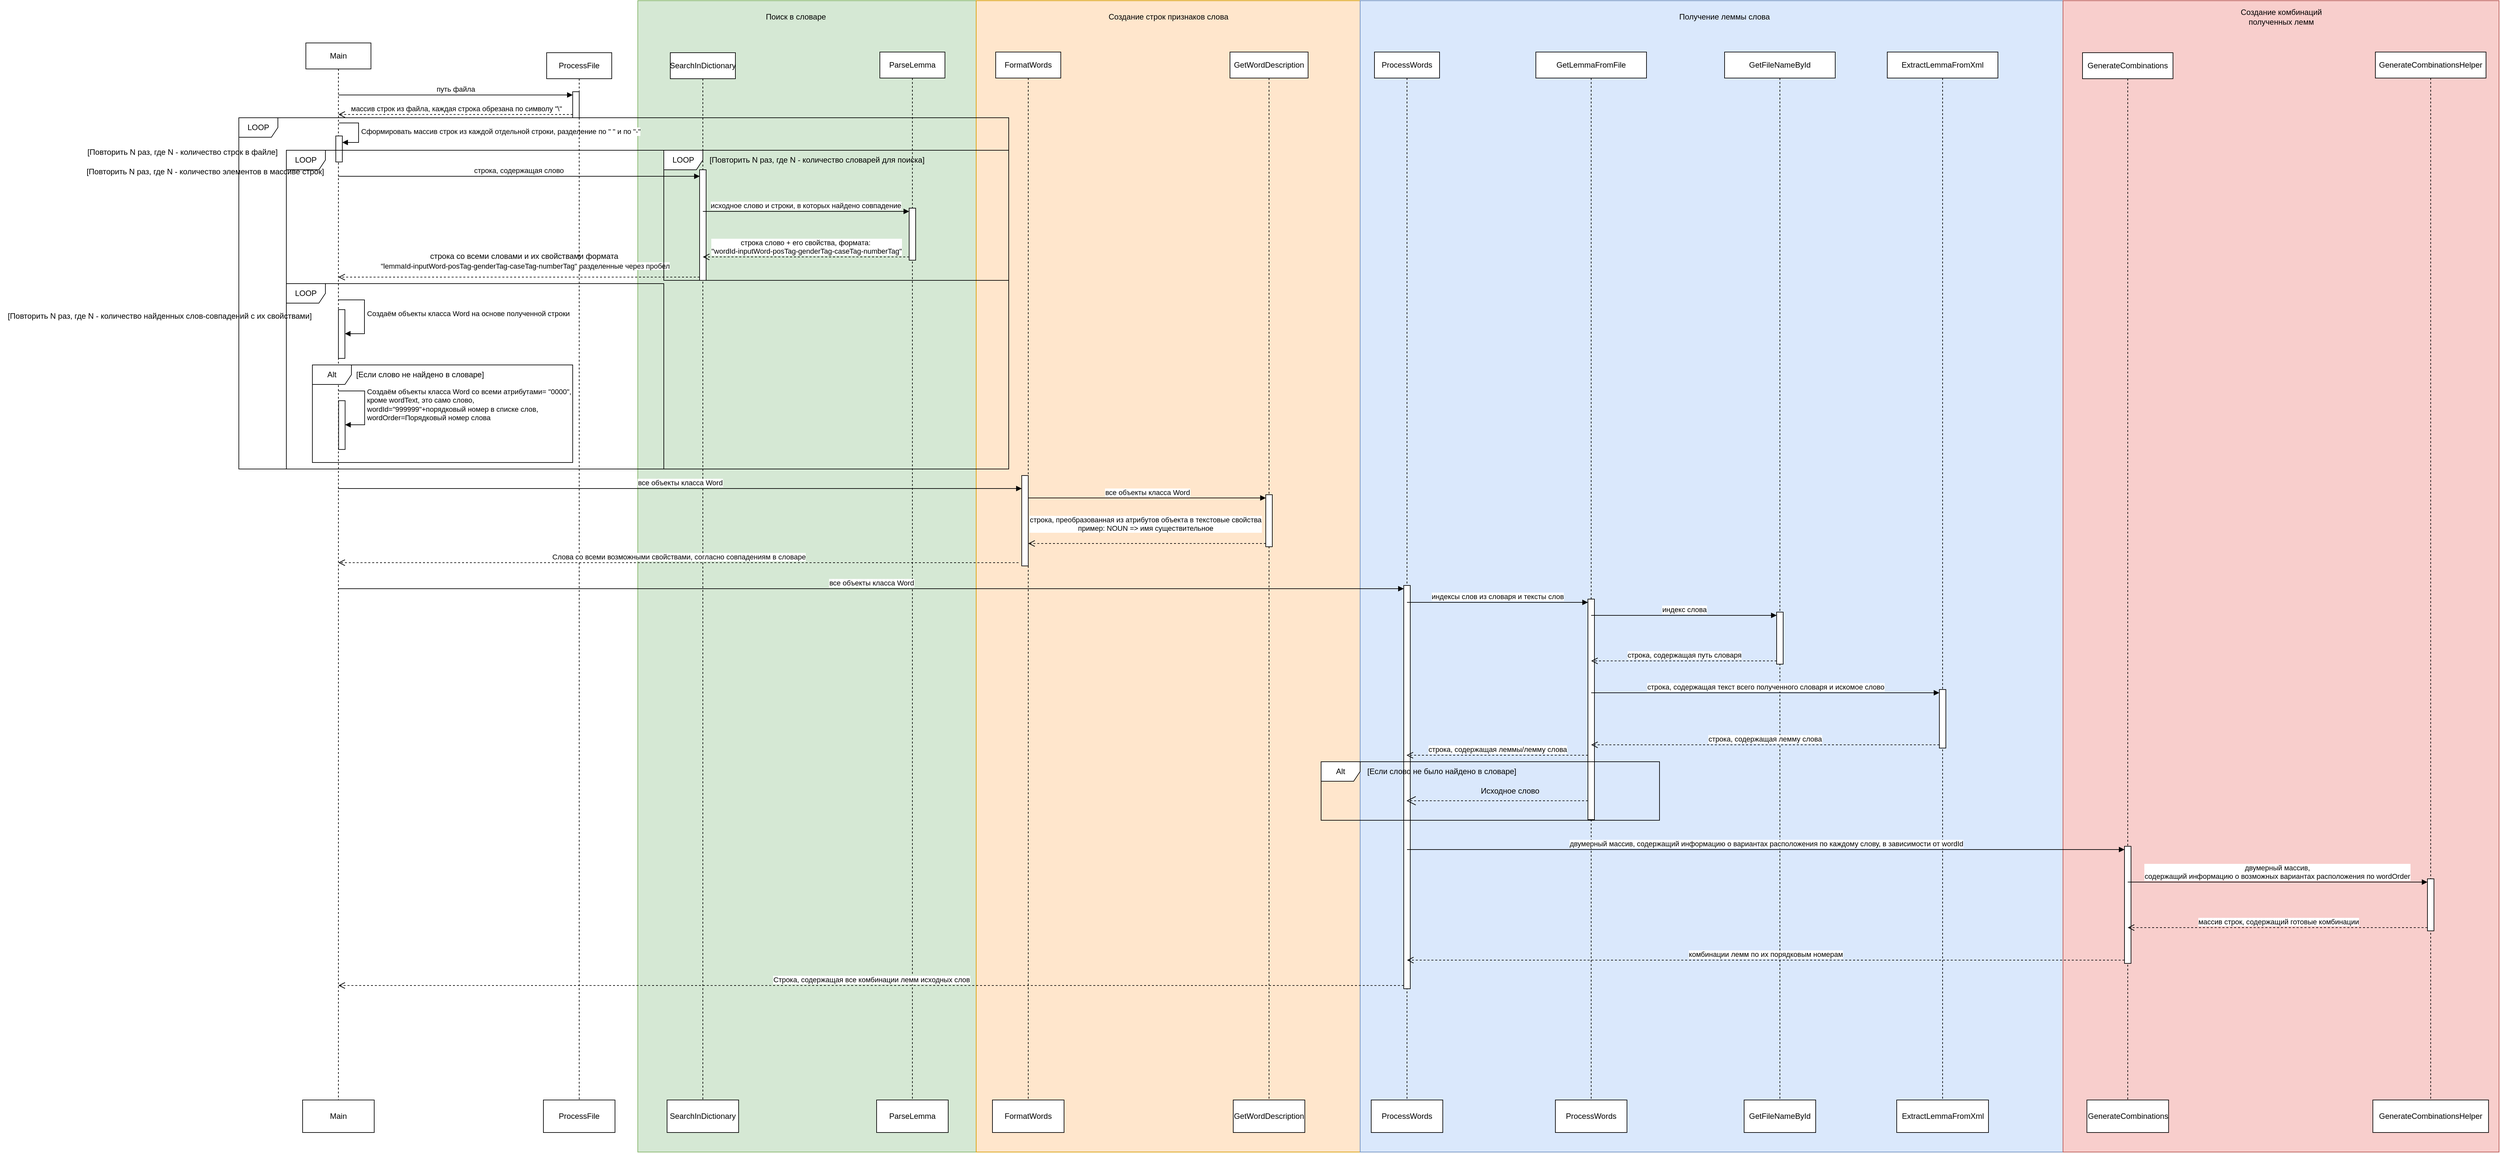 <mxfile version="27.1.4">
  <diagram name="Страница — 1" id="jLnOedMRefn1-FSvZcaY">
    <mxGraphModel dx="3955" dy="2914" grid="1" gridSize="10" guides="1" tooltips="1" connect="1" arrows="1" fold="1" page="1" pageScale="1" pageWidth="827" pageHeight="1169" math="0" shadow="0">
      <root>
        <mxCell id="0" />
        <mxCell id="1" parent="0" />
        <mxCell id="mPj6bC7QtBjY4IhfVBW--119" value="" style="verticalLabelPosition=bottom;verticalAlign=top;html=1;shape=mxgraph.basic.rect;fillColor2=none;strokeWidth=1;size=0;indent=5;fillColor=#d5e8d4;strokeColor=#82b366;movable=0;resizable=0;rotatable=0;deletable=0;editable=0;locked=1;connectable=0;" vertex="1" parent="1">
          <mxGeometry x="200" y="-50" width="520" height="1770" as="geometry" />
        </mxCell>
        <mxCell id="mPj6bC7QtBjY4IhfVBW--118" value="" style="verticalLabelPosition=bottom;verticalAlign=top;html=1;shape=mxgraph.basic.rect;fillColor2=none;strokeWidth=1;size=0;indent=5;fillColor=#ffe6cc;strokeColor=#d79b00;movable=0;resizable=0;rotatable=0;deletable=0;editable=0;locked=1;connectable=0;" vertex="1" parent="1">
          <mxGeometry x="720" y="-50" width="590" height="1770" as="geometry" />
        </mxCell>
        <mxCell id="mPj6bC7QtBjY4IhfVBW--117" value="" style="verticalLabelPosition=bottom;verticalAlign=top;html=1;shape=mxgraph.basic.rect;fillColor2=none;strokeWidth=1;size=0;indent=5;fillColor=#dae8fc;strokeColor=#6c8ebf;movable=0;resizable=0;rotatable=0;deletable=0;editable=0;locked=1;connectable=0;" vertex="1" parent="1">
          <mxGeometry x="1310" y="-50" width="1080" height="1770" as="geometry" />
        </mxCell>
        <mxCell id="mPj6bC7QtBjY4IhfVBW--116" value="" style="verticalLabelPosition=bottom;verticalAlign=top;html=1;shape=mxgraph.basic.rect;fillColor2=none;strokeWidth=1;size=20;indent=5;fillColor=#f8cecc;strokeColor=#b85450;movable=0;resizable=0;rotatable=0;deletable=0;editable=0;locked=1;connectable=0;" vertex="1" parent="1">
          <mxGeometry x="2390" y="-50" width="670" height="1770" as="geometry" />
        </mxCell>
        <mxCell id="mPj6bC7QtBjY4IhfVBW--17" value="Main" style="shape=umlLifeline;perimeter=lifelinePerimeter;whiteSpace=wrap;html=1;container=1;dropTarget=0;collapsible=0;recursiveResize=0;outlineConnect=0;portConstraint=eastwest;newEdgeStyle={&quot;curved&quot;:0,&quot;rounded&quot;:0};" vertex="1" parent="1">
          <mxGeometry x="-310" y="15" width="100" height="1625" as="geometry" />
        </mxCell>
        <mxCell id="mPj6bC7QtBjY4IhfVBW--47" value="" style="html=1;points=[[0,0,0,0,5],[0,1,0,0,-5],[1,0,0,0,5],[1,1,0,0,-5]];perimeter=orthogonalPerimeter;outlineConnect=0;targetShapes=umlLifeline;portConstraint=eastwest;newEdgeStyle={&quot;curved&quot;:0,&quot;rounded&quot;:0};" vertex="1" parent="mPj6bC7QtBjY4IhfVBW--17">
          <mxGeometry x="50" y="409.96" width="10" height="75" as="geometry" />
        </mxCell>
        <mxCell id="mPj6bC7QtBjY4IhfVBW--48" value="Создаём объекты класса Word на основе полученной строки" style="html=1;align=left;spacingLeft=2;endArrow=block;rounded=0;edgeStyle=orthogonalEdgeStyle;curved=0;rounded=0;" edge="1" target="mPj6bC7QtBjY4IhfVBW--47" parent="mPj6bC7QtBjY4IhfVBW--17">
          <mxGeometry relative="1" as="geometry">
            <mxPoint x="49.7" y="395" as="sourcePoint" />
            <Array as="points">
              <mxPoint x="90" y="395" />
              <mxPoint x="90" y="447" />
            </Array>
          </mxGeometry>
        </mxCell>
        <mxCell id="mPj6bC7QtBjY4IhfVBW--56" value="" style="html=1;points=[[0,0,0,0,5],[0,1,0,0,-5],[1,0,0,0,5],[1,1,0,0,-5]];perimeter=orthogonalPerimeter;outlineConnect=0;targetShapes=umlLifeline;portConstraint=eastwest;newEdgeStyle={&quot;curved&quot;:0,&quot;rounded&quot;:0};" vertex="1" parent="mPj6bC7QtBjY4IhfVBW--17">
          <mxGeometry x="50.3" y="549.96" width="10" height="75" as="geometry" />
        </mxCell>
        <mxCell id="mPj6bC7QtBjY4IhfVBW--57" value="Создаём объекты класса Word со всеми атрибутами= &quot;0000&quot;, &lt;br&gt;кроме wordText, это само слово,&amp;nbsp;&lt;br&gt;wordId=&quot;999999&quot;+порядковый номер в списке слов,&lt;br&gt;wordOrder=Порядковый номер слова" style="html=1;align=left;spacingLeft=2;endArrow=block;rounded=0;edgeStyle=orthogonalEdgeStyle;curved=0;rounded=0;" edge="1" parent="mPj6bC7QtBjY4IhfVBW--17" target="mPj6bC7QtBjY4IhfVBW--56">
          <mxGeometry relative="1" as="geometry">
            <mxPoint x="50" y="535" as="sourcePoint" />
            <Array as="points">
              <mxPoint x="90.3" y="535" />
              <mxPoint x="90.3" y="587" />
            </Array>
          </mxGeometry>
        </mxCell>
        <mxCell id="mPj6bC7QtBjY4IhfVBW--94" value="" style="html=1;points=[[0,0,0,0,5],[0,1,0,0,-5],[1,0,0,0,5],[1,1,0,0,-5]];perimeter=orthogonalPerimeter;outlineConnect=0;targetShapes=umlLifeline;portConstraint=eastwest;newEdgeStyle={&quot;curved&quot;:0,&quot;rounded&quot;:0};" vertex="1" parent="mPj6bC7QtBjY4IhfVBW--17">
          <mxGeometry x="46" y="143" width="10" height="40" as="geometry" />
        </mxCell>
        <mxCell id="mPj6bC7QtBjY4IhfVBW--95" value="Сформировать массив строк из каждой отдельной строки, разделение по &quot; &quot; и по &quot;-&quot;" style="html=1;align=left;spacingLeft=2;endArrow=block;rounded=0;edgeStyle=orthogonalEdgeStyle;curved=0;rounded=0;" edge="1" target="mPj6bC7QtBjY4IhfVBW--94" parent="mPj6bC7QtBjY4IhfVBW--17">
          <mxGeometry relative="1" as="geometry">
            <mxPoint x="51" y="123" as="sourcePoint" />
            <Array as="points">
              <mxPoint x="81" y="153" />
            </Array>
          </mxGeometry>
        </mxCell>
        <mxCell id="mPj6bC7QtBjY4IhfVBW--18" value="ProcessFile" style="shape=umlLifeline;perimeter=lifelinePerimeter;whiteSpace=wrap;html=1;container=1;dropTarget=0;collapsible=0;recursiveResize=0;outlineConnect=0;portConstraint=eastwest;newEdgeStyle={&quot;curved&quot;:0,&quot;rounded&quot;:0};" vertex="1" parent="1">
          <mxGeometry x="60" y="30" width="100" height="1610" as="geometry" />
        </mxCell>
        <mxCell id="mPj6bC7QtBjY4IhfVBW--33" value="" style="html=1;points=[[0,0,0,0,5],[0,1,0,0,-5],[1,0,0,0,5],[1,1,0,0,-5]];perimeter=orthogonalPerimeter;outlineConnect=0;targetShapes=umlLifeline;portConstraint=eastwest;newEdgeStyle={&quot;curved&quot;:0,&quot;rounded&quot;:0};" vertex="1" parent="mPj6bC7QtBjY4IhfVBW--18">
          <mxGeometry x="40" y="60" width="10" height="40" as="geometry" />
        </mxCell>
        <mxCell id="mPj6bC7QtBjY4IhfVBW--19" value="SearchInDictionary" style="shape=umlLifeline;perimeter=lifelinePerimeter;whiteSpace=wrap;html=1;container=1;dropTarget=0;collapsible=0;recursiveResize=0;outlineConnect=0;portConstraint=eastwest;newEdgeStyle={&quot;curved&quot;:0,&quot;rounded&quot;:0};" vertex="1" parent="1">
          <mxGeometry x="250" y="30" width="100" height="1610" as="geometry" />
        </mxCell>
        <mxCell id="mPj6bC7QtBjY4IhfVBW--44" value="" style="html=1;points=[[0,0,0,0,5],[0,1,0,0,-5],[1,0,0,0,5],[1,1,0,0,-5]];perimeter=orthogonalPerimeter;outlineConnect=0;targetShapes=umlLifeline;portConstraint=eastwest;newEdgeStyle={&quot;curved&quot;:0,&quot;rounded&quot;:0};" vertex="1" parent="mPj6bC7QtBjY4IhfVBW--19">
          <mxGeometry x="45" y="180" width="10" height="170" as="geometry" />
        </mxCell>
        <mxCell id="mPj6bC7QtBjY4IhfVBW--20" value="ParseLemma" style="shape=umlLifeline;perimeter=lifelinePerimeter;whiteSpace=wrap;html=1;container=1;dropTarget=0;collapsible=0;recursiveResize=0;outlineConnect=0;portConstraint=eastwest;newEdgeStyle={&quot;curved&quot;:0,&quot;rounded&quot;:0};" vertex="1" parent="1">
          <mxGeometry x="572" y="29" width="100" height="1611" as="geometry" />
        </mxCell>
        <mxCell id="mPj6bC7QtBjY4IhfVBW--40" value="" style="html=1;points=[[0,0,0,0,5],[0,1,0,0,-5],[1,0,0,0,5],[1,1,0,0,-5]];perimeter=orthogonalPerimeter;outlineConnect=0;targetShapes=umlLifeline;portConstraint=eastwest;newEdgeStyle={&quot;curved&quot;:0,&quot;rounded&quot;:0};" vertex="1" parent="mPj6bC7QtBjY4IhfVBW--20">
          <mxGeometry x="45" y="240" width="10" height="80" as="geometry" />
        </mxCell>
        <mxCell id="mPj6bC7QtBjY4IhfVBW--21" value="FormatWords" style="shape=umlLifeline;perimeter=lifelinePerimeter;whiteSpace=wrap;html=1;container=1;dropTarget=0;collapsible=0;recursiveResize=0;outlineConnect=0;portConstraint=eastwest;newEdgeStyle={&quot;curved&quot;:0,&quot;rounded&quot;:0};" vertex="1" parent="1">
          <mxGeometry x="750" y="29" width="100" height="1611" as="geometry" />
        </mxCell>
        <mxCell id="mPj6bC7QtBjY4IhfVBW--61" value="" style="html=1;points=[[0,0,0,0,5],[0,1,0,0,-5],[1,0,0,0,5],[1,1,0,0,-5]];perimeter=orthogonalPerimeter;outlineConnect=0;targetShapes=umlLifeline;portConstraint=eastwest;newEdgeStyle={&quot;curved&quot;:0,&quot;rounded&quot;:0};" vertex="1" parent="mPj6bC7QtBjY4IhfVBW--21">
          <mxGeometry x="40" y="651" width="10" height="139" as="geometry" />
        </mxCell>
        <mxCell id="mPj6bC7QtBjY4IhfVBW--63" value="Слова со всеми возможными свойствами, согласно совпадениям в словаре" style="html=1;verticalAlign=bottom;endArrow=open;dashed=1;endSize=8;curved=0;rounded=0;exitX=0;exitY=1;exitDx=0;exitDy=-5;" edge="1" parent="mPj6bC7QtBjY4IhfVBW--21" target="mPj6bC7QtBjY4IhfVBW--17">
          <mxGeometry relative="1" as="geometry">
            <mxPoint x="-75" y="895" as="targetPoint" />
            <mxPoint x="35" y="785.0" as="sourcePoint" />
          </mxGeometry>
        </mxCell>
        <mxCell id="mPj6bC7QtBjY4IhfVBW--22" value="GetWordDescription" style="shape=umlLifeline;perimeter=lifelinePerimeter;whiteSpace=wrap;html=1;container=1;dropTarget=0;collapsible=0;recursiveResize=0;outlineConnect=0;portConstraint=eastwest;newEdgeStyle={&quot;curved&quot;:0,&quot;rounded&quot;:0};" vertex="1" parent="1">
          <mxGeometry x="1110" y="29" width="120" height="1611" as="geometry" />
        </mxCell>
        <mxCell id="mPj6bC7QtBjY4IhfVBW--64" value="" style="html=1;points=[[0,0,0,0,5],[0,1,0,0,-5],[1,0,0,0,5],[1,1,0,0,-5]];perimeter=orthogonalPerimeter;outlineConnect=0;targetShapes=umlLifeline;portConstraint=eastwest;newEdgeStyle={&quot;curved&quot;:0,&quot;rounded&quot;:0};" vertex="1" parent="mPj6bC7QtBjY4IhfVBW--22">
          <mxGeometry x="55" y="680.5" width="10" height="80" as="geometry" />
        </mxCell>
        <mxCell id="mPj6bC7QtBjY4IhfVBW--23" value="ProcessWords" style="shape=umlLifeline;perimeter=lifelinePerimeter;whiteSpace=wrap;html=1;container=1;dropTarget=0;collapsible=0;recursiveResize=0;outlineConnect=0;portConstraint=eastwest;newEdgeStyle={&quot;curved&quot;:0,&quot;rounded&quot;:0};" vertex="1" parent="1">
          <mxGeometry x="1332" y="29" width="100" height="1611" as="geometry" />
        </mxCell>
        <mxCell id="mPj6bC7QtBjY4IhfVBW--67" value="" style="html=1;points=[[0,0,0,0,5],[0,1,0,0,-5],[1,0,0,0,5],[1,1,0,0,-5]];perimeter=orthogonalPerimeter;outlineConnect=0;targetShapes=umlLifeline;portConstraint=eastwest;newEdgeStyle={&quot;curved&quot;:0,&quot;rounded&quot;:0};" vertex="1" parent="mPj6bC7QtBjY4IhfVBW--23">
          <mxGeometry x="45" y="820" width="10" height="620" as="geometry" />
        </mxCell>
        <mxCell id="mPj6bC7QtBjY4IhfVBW--24" value="GenerateCombinations" style="shape=umlLifeline;perimeter=lifelinePerimeter;whiteSpace=wrap;html=1;container=1;dropTarget=0;collapsible=0;recursiveResize=0;outlineConnect=0;portConstraint=eastwest;newEdgeStyle={&quot;curved&quot;:0,&quot;rounded&quot;:0};" vertex="1" parent="1">
          <mxGeometry x="2420" y="30" width="139" height="1610" as="geometry" />
        </mxCell>
        <mxCell id="mPj6bC7QtBjY4IhfVBW--79" value="" style="html=1;points=[[0,0,0,0,5],[0,1,0,0,-5],[1,0,0,0,5],[1,1,0,0,-5]];perimeter=orthogonalPerimeter;outlineConnect=0;targetShapes=umlLifeline;portConstraint=eastwest;newEdgeStyle={&quot;curved&quot;:0,&quot;rounded&quot;:0};" vertex="1" parent="mPj6bC7QtBjY4IhfVBW--24">
          <mxGeometry x="64.5" y="1220" width="10" height="180" as="geometry" />
        </mxCell>
        <mxCell id="mPj6bC7QtBjY4IhfVBW--25" value="GenerateCombinationsHelper" style="shape=umlLifeline;perimeter=lifelinePerimeter;whiteSpace=wrap;html=1;container=1;dropTarget=0;collapsible=0;recursiveResize=0;outlineConnect=0;portConstraint=eastwest;newEdgeStyle={&quot;curved&quot;:0,&quot;rounded&quot;:0};" vertex="1" parent="1">
          <mxGeometry x="2870" y="29" width="170" height="1611" as="geometry" />
        </mxCell>
        <mxCell id="mPj6bC7QtBjY4IhfVBW--82" value="" style="html=1;points=[[0,0,0,0,5],[0,1,0,0,-5],[1,0,0,0,5],[1,1,0,0,-5]];perimeter=orthogonalPerimeter;outlineConnect=0;targetShapes=umlLifeline;portConstraint=eastwest;newEdgeStyle={&quot;curved&quot;:0,&quot;rounded&quot;:0};" vertex="1" parent="mPj6bC7QtBjY4IhfVBW--25">
          <mxGeometry x="80" y="1271" width="10" height="80" as="geometry" />
        </mxCell>
        <mxCell id="mPj6bC7QtBjY4IhfVBW--26" value="GetLemmaFromFile" style="shape=umlLifeline;perimeter=lifelinePerimeter;whiteSpace=wrap;html=1;container=1;dropTarget=0;collapsible=0;recursiveResize=0;outlineConnect=0;portConstraint=eastwest;newEdgeStyle={&quot;curved&quot;:0,&quot;rounded&quot;:0};" vertex="1" parent="1">
          <mxGeometry x="1580" y="29" width="170" height="1611" as="geometry" />
        </mxCell>
        <mxCell id="mPj6bC7QtBjY4IhfVBW--70" value="" style="html=1;points=[[0,0,0,0,5],[0,1,0,0,-5],[1,0,0,0,5],[1,1,0,0,-5]];perimeter=orthogonalPerimeter;outlineConnect=0;targetShapes=umlLifeline;portConstraint=eastwest;newEdgeStyle={&quot;curved&quot;:0,&quot;rounded&quot;:0};" vertex="1" parent="mPj6bC7QtBjY4IhfVBW--26">
          <mxGeometry x="80" y="841" width="10" height="339" as="geometry" />
        </mxCell>
        <mxCell id="mPj6bC7QtBjY4IhfVBW--27" value="GetFileNameById" style="shape=umlLifeline;perimeter=lifelinePerimeter;whiteSpace=wrap;html=1;container=1;dropTarget=0;collapsible=0;recursiveResize=0;outlineConnect=0;portConstraint=eastwest;newEdgeStyle={&quot;curved&quot;:0,&quot;rounded&quot;:0};" vertex="1" parent="1">
          <mxGeometry x="1870" y="29" width="170" height="1611" as="geometry" />
        </mxCell>
        <mxCell id="mPj6bC7QtBjY4IhfVBW--73" value="" style="html=1;points=[[0,0,0,0,5],[0,1,0,0,-5],[1,0,0,0,5],[1,1,0,0,-5]];perimeter=orthogonalPerimeter;outlineConnect=0;targetShapes=umlLifeline;portConstraint=eastwest;newEdgeStyle={&quot;curved&quot;:0,&quot;rounded&quot;:0};" vertex="1" parent="mPj6bC7QtBjY4IhfVBW--27">
          <mxGeometry x="80" y="861" width="10" height="80" as="geometry" />
        </mxCell>
        <mxCell id="mPj6bC7QtBjY4IhfVBW--30" value="ExtractLemmaFromXml" style="shape=umlLifeline;perimeter=lifelinePerimeter;whiteSpace=wrap;html=1;container=1;dropTarget=0;collapsible=0;recursiveResize=0;outlineConnect=0;portConstraint=eastwest;newEdgeStyle={&quot;curved&quot;:0,&quot;rounded&quot;:0};" vertex="1" parent="1">
          <mxGeometry x="2120" y="29" width="170" height="1611" as="geometry" />
        </mxCell>
        <mxCell id="mPj6bC7QtBjY4IhfVBW--76" value="" style="html=1;points=[[0,0,0,0,5],[0,1,0,0,-5],[1,0,0,0,5],[1,1,0,0,-5]];perimeter=orthogonalPerimeter;outlineConnect=0;targetShapes=umlLifeline;portConstraint=eastwest;newEdgeStyle={&quot;curved&quot;:0,&quot;rounded&quot;:0};" vertex="1" parent="mPj6bC7QtBjY4IhfVBW--30">
          <mxGeometry x="80" y="980" width="10" height="90" as="geometry" />
        </mxCell>
        <mxCell id="mPj6bC7QtBjY4IhfVBW--34" value="путь файла" style="html=1;verticalAlign=bottom;endArrow=block;curved=0;rounded=0;entryX=0;entryY=0;entryDx=0;entryDy=5;" edge="1" target="mPj6bC7QtBjY4IhfVBW--33" parent="1" source="mPj6bC7QtBjY4IhfVBW--17">
          <mxGeometry relative="1" as="geometry">
            <mxPoint x="30" y="95" as="sourcePoint" />
          </mxGeometry>
        </mxCell>
        <mxCell id="mPj6bC7QtBjY4IhfVBW--35" value="массив строк из файла, каждая строка обрезана по символу &quot;\&quot;" style="html=1;verticalAlign=bottom;endArrow=open;dashed=1;endSize=8;curved=0;rounded=0;exitX=0;exitY=1;exitDx=0;exitDy=-5;" edge="1" source="mPj6bC7QtBjY4IhfVBW--33" parent="1" target="mPj6bC7QtBjY4IhfVBW--17">
          <mxGeometry x="-0.003" relative="1" as="geometry">
            <mxPoint x="30" y="165" as="targetPoint" />
            <mxPoint as="offset" />
          </mxGeometry>
        </mxCell>
        <mxCell id="mPj6bC7QtBjY4IhfVBW--41" value="исходное слово и строки, в которых найдено совпадение" style="html=1;verticalAlign=bottom;endArrow=block;curved=0;rounded=0;entryX=0;entryY=0;entryDx=0;entryDy=5;" edge="1" target="mPj6bC7QtBjY4IhfVBW--40" parent="1" source="mPj6bC7QtBjY4IhfVBW--19">
          <mxGeometry x="-0.004" relative="1" as="geometry">
            <mxPoint x="415" y="285" as="sourcePoint" />
            <mxPoint as="offset" />
          </mxGeometry>
        </mxCell>
        <mxCell id="mPj6bC7QtBjY4IhfVBW--42" value="строка слово + его свойства, формата:&amp;nbsp;&lt;br&gt;&quot;wordId-inputWord-posTag-genderTag-caseTag-numberTag&quot;" style="html=1;verticalAlign=bottom;endArrow=open;dashed=1;endSize=8;curved=0;rounded=0;exitX=0;exitY=1;exitDx=0;exitDy=-5;" edge="1" source="mPj6bC7QtBjY4IhfVBW--40" parent="1" target="mPj6bC7QtBjY4IhfVBW--19">
          <mxGeometry x="0.001" relative="1" as="geometry">
            <mxPoint x="410" y="345" as="targetPoint" />
            <mxPoint as="offset" />
          </mxGeometry>
        </mxCell>
        <mxCell id="mPj6bC7QtBjY4IhfVBW--45" value="строка, содержащая слово" style="html=1;verticalAlign=bottom;endArrow=block;curved=0;rounded=0;entryX=0;entryY=0;entryDx=0;entryDy=5;" edge="1" parent="1">
          <mxGeometry relative="1" as="geometry">
            <mxPoint x="-260.001" y="220" as="sourcePoint" />
            <mxPoint x="295.24" y="220" as="targetPoint" />
            <Array as="points">
              <mxPoint x="20.24" y="220" />
            </Array>
          </mxGeometry>
        </mxCell>
        <mxCell id="mPj6bC7QtBjY4IhfVBW--46" value="" style="html=1;verticalAlign=bottom;endArrow=open;dashed=1;endSize=8;curved=0;rounded=0;exitX=0;exitY=1;exitDx=0;exitDy=-5;" edge="1" source="mPj6bC7QtBjY4IhfVBW--44" parent="1" target="mPj6bC7QtBjY4IhfVBW--17">
          <mxGeometry x="-0.0" relative="1" as="geometry">
            <mxPoint x="225" y="275" as="targetPoint" />
            <mxPoint as="offset" />
          </mxGeometry>
        </mxCell>
        <mxCell id="mPj6bC7QtBjY4IhfVBW--52" value="строка со всеми словами и их свойствами формата&lt;br&gt;&amp;nbsp;&lt;span style=&quot;font-size: 11px; background-color: rgb(255, 255, 255);&quot;&gt;&quot;lemmaId-inputWord-posTag-genderTag-caseTag-numberTag&quot; разделенные через пробел&lt;/span&gt;" style="text;html=1;align=center;verticalAlign=middle;resizable=0;points=[];autosize=1;strokeColor=none;fillColor=none;" vertex="1" parent="1">
          <mxGeometry x="-210" y="330" width="470" height="40" as="geometry" />
        </mxCell>
        <mxCell id="mPj6bC7QtBjY4IhfVBW--54" value="Alt" style="shape=umlFrame;whiteSpace=wrap;html=1;pointerEvents=0;" vertex="1" parent="1">
          <mxGeometry x="-300" y="510" width="400" height="150" as="geometry" />
        </mxCell>
        <mxCell id="mPj6bC7QtBjY4IhfVBW--55" value="[Если слово не найдено в словаре]" style="text;html=1;align=center;verticalAlign=middle;resizable=0;points=[];autosize=1;strokeColor=none;fillColor=none;" vertex="1" parent="1">
          <mxGeometry x="-245" y="510" width="220" height="30" as="geometry" />
        </mxCell>
        <mxCell id="mPj6bC7QtBjY4IhfVBW--62" value="все объекты класса Word" style="html=1;verticalAlign=bottom;endArrow=block;curved=0;rounded=0;entryX=0;entryY=0;entryDx=0;entryDy=5;" edge="1" parent="1">
          <mxGeometry relative="1" as="geometry">
            <mxPoint x="-260.553" y="700" as="sourcePoint" />
            <mxPoint x="790" y="700" as="targetPoint" />
          </mxGeometry>
        </mxCell>
        <mxCell id="mPj6bC7QtBjY4IhfVBW--65" value="все объекты класса Word" style="html=1;verticalAlign=bottom;endArrow=block;curved=0;rounded=0;entryX=0;entryY=0;entryDx=0;entryDy=5;" edge="1" target="mPj6bC7QtBjY4IhfVBW--64" parent="1" source="mPj6bC7QtBjY4IhfVBW--61">
          <mxGeometry relative="1" as="geometry">
            <mxPoint x="900" y="725" as="sourcePoint" />
          </mxGeometry>
        </mxCell>
        <mxCell id="mPj6bC7QtBjY4IhfVBW--66" value="строка, преобразованная из атрибутов объекта в текстовые свойства&lt;br&gt;пример: NOUN =&amp;gt; имя существительное" style="html=1;verticalAlign=bottom;endArrow=open;dashed=1;endSize=8;curved=0;rounded=0;exitX=0;exitY=1;exitDx=0;exitDy=-5;" edge="1" source="mPj6bC7QtBjY4IhfVBW--64" parent="1" target="mPj6bC7QtBjY4IhfVBW--21">
          <mxGeometry x="0.014" y="-15" relative="1" as="geometry">
            <mxPoint x="900" y="795" as="targetPoint" />
            <mxPoint as="offset" />
          </mxGeometry>
        </mxCell>
        <mxCell id="mPj6bC7QtBjY4IhfVBW--68" value="все объекты класса Word" style="html=1;verticalAlign=bottom;endArrow=block;curved=0;rounded=0;entryX=0;entryY=0;entryDx=0;entryDy=5;" edge="1" target="mPj6bC7QtBjY4IhfVBW--67" parent="1" source="mPj6bC7QtBjY4IhfVBW--17">
          <mxGeometry relative="1" as="geometry">
            <mxPoint x="1300" y="835" as="sourcePoint" />
          </mxGeometry>
        </mxCell>
        <mxCell id="mPj6bC7QtBjY4IhfVBW--69" value="Строка, содержащая все комбинации лемм исходных слов" style="html=1;verticalAlign=bottom;endArrow=open;dashed=1;endSize=8;curved=0;rounded=0;exitX=0;exitY=1;exitDx=0;exitDy=-5;" edge="1" source="mPj6bC7QtBjY4IhfVBW--67" parent="1" target="mPj6bC7QtBjY4IhfVBW--17">
          <mxGeometry relative="1" as="geometry">
            <mxPoint x="1300" y="905" as="targetPoint" />
          </mxGeometry>
        </mxCell>
        <mxCell id="mPj6bC7QtBjY4IhfVBW--71" value="индексы слов из словаря и тексты слов" style="html=1;verticalAlign=bottom;endArrow=block;curved=0;rounded=0;entryX=0;entryY=0;entryDx=0;entryDy=5;" edge="1" target="mPj6bC7QtBjY4IhfVBW--70" parent="1" source="mPj6bC7QtBjY4IhfVBW--23">
          <mxGeometry relative="1" as="geometry">
            <mxPoint x="2052" y="875" as="sourcePoint" />
          </mxGeometry>
        </mxCell>
        <mxCell id="mPj6bC7QtBjY4IhfVBW--72" value="строка, содержащая леммы/лемму слова" style="html=1;verticalAlign=bottom;endArrow=open;dashed=1;endSize=8;curved=0;rounded=0;exitX=0;exitY=1;exitDx=0;exitDy=-5;" edge="1" parent="1">
          <mxGeometry relative="1" as="geometry">
            <mxPoint x="1381.324" y="1110.0" as="targetPoint" />
            <mxPoint x="1660" y="1110.0" as="sourcePoint" />
          </mxGeometry>
        </mxCell>
        <mxCell id="mPj6bC7QtBjY4IhfVBW--74" value="индекс слова" style="html=1;verticalAlign=bottom;endArrow=block;curved=0;rounded=0;entryX=0;entryY=0;entryDx=0;entryDy=5;" edge="1" target="mPj6bC7QtBjY4IhfVBW--73" parent="1" source="mPj6bC7QtBjY4IhfVBW--26">
          <mxGeometry relative="1" as="geometry">
            <mxPoint x="2282" y="895" as="sourcePoint" />
          </mxGeometry>
        </mxCell>
        <mxCell id="mPj6bC7QtBjY4IhfVBW--75" value="строка, содержащая путь словаря" style="html=1;verticalAlign=bottom;endArrow=open;dashed=1;endSize=8;curved=0;rounded=0;exitX=0;exitY=1;exitDx=0;exitDy=-5;" edge="1" source="mPj6bC7QtBjY4IhfVBW--73" parent="1" target="mPj6bC7QtBjY4IhfVBW--26">
          <mxGeometry relative="1" as="geometry">
            <mxPoint x="2282" y="965" as="targetPoint" />
          </mxGeometry>
        </mxCell>
        <mxCell id="mPj6bC7QtBjY4IhfVBW--77" value="строка, содержащая текст всего полученного словаря и искомое слово" style="html=1;verticalAlign=bottom;endArrow=block;curved=0;rounded=0;entryX=0;entryY=0;entryDx=0;entryDy=5;" edge="1" target="mPj6bC7QtBjY4IhfVBW--76" parent="1" source="mPj6bC7QtBjY4IhfVBW--26">
          <mxGeometry relative="1" as="geometry">
            <mxPoint x="2532" y="995" as="sourcePoint" />
          </mxGeometry>
        </mxCell>
        <mxCell id="mPj6bC7QtBjY4IhfVBW--78" value="строка, содержащая лемму слова" style="html=1;verticalAlign=bottom;endArrow=open;dashed=1;endSize=8;curved=0;rounded=0;exitX=0;exitY=1;exitDx=0;exitDy=-5;" edge="1" source="mPj6bC7QtBjY4IhfVBW--76" parent="1" target="mPj6bC7QtBjY4IhfVBW--26">
          <mxGeometry x="0.001" relative="1" as="geometry">
            <mxPoint x="2532" y="1065" as="targetPoint" />
            <mxPoint as="offset" />
          </mxGeometry>
        </mxCell>
        <mxCell id="mPj6bC7QtBjY4IhfVBW--80" value="двумерный массив, содержащий информацию о вариантах расположения по каждому слову, в зависимости от wordId" style="html=1;verticalAlign=bottom;endArrow=block;curved=0;rounded=0;entryX=0;entryY=0;entryDx=0;entryDy=5;" edge="1" target="mPj6bC7QtBjY4IhfVBW--79" parent="1" source="mPj6bC7QtBjY4IhfVBW--23">
          <mxGeometry x="-0.0" relative="1" as="geometry">
            <mxPoint x="2415" y="1135" as="sourcePoint" />
            <mxPoint as="offset" />
          </mxGeometry>
        </mxCell>
        <mxCell id="mPj6bC7QtBjY4IhfVBW--81" value="комбинации лемм по их порядковым номерам" style="html=1;verticalAlign=bottom;endArrow=open;dashed=1;endSize=8;curved=0;rounded=0;exitX=0;exitY=1;exitDx=0;exitDy=-5;" edge="1" source="mPj6bC7QtBjY4IhfVBW--79" parent="1" target="mPj6bC7QtBjY4IhfVBW--23">
          <mxGeometry relative="1" as="geometry">
            <mxPoint x="2415" y="1205" as="targetPoint" />
          </mxGeometry>
        </mxCell>
        <mxCell id="mPj6bC7QtBjY4IhfVBW--83" value="двумерный массив, &lt;br&gt;содержащий информацию о возможных вариантах расположения по wordOrder" style="html=1;verticalAlign=bottom;endArrow=block;curved=0;rounded=0;entryX=0;entryY=0;entryDx=0;entryDy=5;" edge="1" target="mPj6bC7QtBjY4IhfVBW--82" parent="1" source="mPj6bC7QtBjY4IhfVBW--24">
          <mxGeometry x="-0.003" relative="1" as="geometry">
            <mxPoint x="2669" y="1205" as="sourcePoint" />
            <mxPoint as="offset" />
          </mxGeometry>
        </mxCell>
        <mxCell id="mPj6bC7QtBjY4IhfVBW--84" value="массив строк, содержащий готовые комбинации" style="html=1;verticalAlign=bottom;endArrow=open;dashed=1;endSize=8;curved=0;rounded=0;exitX=0;exitY=1;exitDx=0;exitDy=-5;" edge="1" source="mPj6bC7QtBjY4IhfVBW--82" parent="1" target="mPj6bC7QtBjY4IhfVBW--24">
          <mxGeometry x="-0.003" relative="1" as="geometry">
            <mxPoint x="2669" y="1275" as="targetPoint" />
            <mxPoint as="offset" />
          </mxGeometry>
        </mxCell>
        <mxCell id="mPj6bC7QtBjY4IhfVBW--86" value="Alt" style="shape=umlFrame;whiteSpace=wrap;html=1;pointerEvents=0;" vertex="1" parent="1">
          <mxGeometry x="1250" y="1120" width="520" height="90" as="geometry" />
        </mxCell>
        <mxCell id="mPj6bC7QtBjY4IhfVBW--87" value="[Если слово не было найдено в словаре]" style="text;html=1;align=center;verticalAlign=middle;resizable=0;points=[];autosize=1;strokeColor=none;fillColor=none;" vertex="1" parent="1">
          <mxGeometry x="1310" y="1120" width="250" height="30" as="geometry" />
        </mxCell>
        <mxCell id="mPj6bC7QtBjY4IhfVBW--88" value="" style="endArrow=open;endSize=12;dashed=1;html=1;rounded=0;" edge="1" parent="1">
          <mxGeometry width="160" relative="1" as="geometry">
            <mxPoint x="1660" y="1180" as="sourcePoint" />
            <mxPoint x="1381.324" y="1180" as="targetPoint" />
          </mxGeometry>
        </mxCell>
        <mxCell id="mPj6bC7QtBjY4IhfVBW--89" value="Исходное слово" style="text;html=1;align=center;verticalAlign=middle;resizable=0;points=[];autosize=1;strokeColor=none;fillColor=none;" vertex="1" parent="1">
          <mxGeometry x="1485" y="1150" width="110" height="30" as="geometry" />
        </mxCell>
        <mxCell id="mPj6bC7QtBjY4IhfVBW--92" value="LOOP" style="shape=umlFrame;whiteSpace=wrap;html=1;pointerEvents=0;" vertex="1" parent="1">
          <mxGeometry x="-340" y="180" width="1110" height="490" as="geometry" />
        </mxCell>
        <mxCell id="mPj6bC7QtBjY4IhfVBW--93" value="[Повторить N раз, где N - количество элементов в массиве строк]" style="text;html=1;align=center;verticalAlign=middle;resizable=0;points=[];autosize=1;strokeColor=none;fillColor=none;" vertex="1" parent="1">
          <mxGeometry x="-660" y="198" width="390" height="30" as="geometry" />
        </mxCell>
        <mxCell id="mPj6bC7QtBjY4IhfVBW--96" value="LOOP" style="shape=umlFrame;whiteSpace=wrap;html=1;pointerEvents=0;" vertex="1" parent="1">
          <mxGeometry x="-413" y="130" width="1183" height="540" as="geometry" />
        </mxCell>
        <mxCell id="mPj6bC7QtBjY4IhfVBW--97" value="[Повторить N раз, где N - количество строк в файле]" style="text;html=1;align=center;verticalAlign=middle;resizable=0;points=[];autosize=1;strokeColor=none;fillColor=none;rotation=0;" vertex="1" parent="1">
          <mxGeometry x="-660" y="168" width="320" height="30" as="geometry" />
        </mxCell>
        <mxCell id="mPj6bC7QtBjY4IhfVBW--99" value="LOOP" style="shape=umlFrame;whiteSpace=wrap;html=1;pointerEvents=0;" vertex="1" parent="1">
          <mxGeometry x="240" y="180" width="530" height="200" as="geometry" />
        </mxCell>
        <mxCell id="mPj6bC7QtBjY4IhfVBW--100" value="[Повторить N раз, где N - количество словарей для поиска]" style="text;html=1;align=center;verticalAlign=middle;resizable=0;points=[];autosize=1;strokeColor=none;fillColor=none;" vertex="1" parent="1">
          <mxGeometry x="300" y="180" width="350" height="30" as="geometry" />
        </mxCell>
        <mxCell id="mPj6bC7QtBjY4IhfVBW--101" value="LOOP" style="shape=umlFrame;whiteSpace=wrap;html=1;pointerEvents=0;" vertex="1" parent="1">
          <mxGeometry x="-340" y="385" width="580" height="285" as="geometry" />
        </mxCell>
        <mxCell id="mPj6bC7QtBjY4IhfVBW--102" value="[Повторить N раз, где N - количество найденных слов-совпадений с их свойствами]" style="text;html=1;align=center;verticalAlign=middle;resizable=0;points=[];autosize=1;strokeColor=none;fillColor=none;" vertex="1" parent="1">
          <mxGeometry x="-780" y="420" width="490" height="30" as="geometry" />
        </mxCell>
        <mxCell id="mPj6bC7QtBjY4IhfVBW--103" value="Main" style="html=1;whiteSpace=wrap;" vertex="1" parent="1">
          <mxGeometry x="-315" y="1640" width="110" height="50" as="geometry" />
        </mxCell>
        <mxCell id="mPj6bC7QtBjY4IhfVBW--104" value="ProcessFile" style="html=1;whiteSpace=wrap;" vertex="1" parent="1">
          <mxGeometry x="55" y="1640" width="110" height="50" as="geometry" />
        </mxCell>
        <mxCell id="mPj6bC7QtBjY4IhfVBW--105" value="SearchInDictionary" style="html=1;whiteSpace=wrap;" vertex="1" parent="1">
          <mxGeometry x="245" y="1640" width="110" height="50" as="geometry" />
        </mxCell>
        <mxCell id="mPj6bC7QtBjY4IhfVBW--106" value="ParseLemma" style="html=1;whiteSpace=wrap;" vertex="1" parent="1">
          <mxGeometry x="567" y="1640" width="110" height="50" as="geometry" />
        </mxCell>
        <mxCell id="mPj6bC7QtBjY4IhfVBW--107" value="FormatWords" style="html=1;whiteSpace=wrap;" vertex="1" parent="1">
          <mxGeometry x="745" y="1640" width="110" height="50" as="geometry" />
        </mxCell>
        <mxCell id="mPj6bC7QtBjY4IhfVBW--108" value="GetWordDescription" style="html=1;whiteSpace=wrap;" vertex="1" parent="1">
          <mxGeometry x="1115" y="1640" width="110" height="50" as="geometry" />
        </mxCell>
        <mxCell id="mPj6bC7QtBjY4IhfVBW--109" value="ProcessWords" style="html=1;whiteSpace=wrap;" vertex="1" parent="1">
          <mxGeometry x="1327" y="1640" width="110" height="50" as="geometry" />
        </mxCell>
        <mxCell id="mPj6bC7QtBjY4IhfVBW--110" value="ProcessWords" style="html=1;whiteSpace=wrap;" vertex="1" parent="1">
          <mxGeometry x="1610" y="1640" width="110" height="50" as="geometry" />
        </mxCell>
        <mxCell id="mPj6bC7QtBjY4IhfVBW--111" value="GenerateCombinations" style="html=1;whiteSpace=wrap;" vertex="1" parent="1">
          <mxGeometry x="2426.75" y="1640" width="125.5" height="50" as="geometry" />
        </mxCell>
        <mxCell id="mPj6bC7QtBjY4IhfVBW--112" value="GenerateCombinationsHelper" style="html=1;whiteSpace=wrap;" vertex="1" parent="1">
          <mxGeometry x="2866.13" y="1640" width="177.75" height="50" as="geometry" />
        </mxCell>
        <mxCell id="mPj6bC7QtBjY4IhfVBW--114" value="ExtractLemmaFromXml" style="html=1;whiteSpace=wrap;" vertex="1" parent="1">
          <mxGeometry x="2134.5" y="1640" width="141" height="50" as="geometry" />
        </mxCell>
        <mxCell id="mPj6bC7QtBjY4IhfVBW--115" value="GetFileNameById" style="html=1;whiteSpace=wrap;" vertex="1" parent="1">
          <mxGeometry x="1900" y="1640" width="110" height="50" as="geometry" />
        </mxCell>
        <mxCell id="mPj6bC7QtBjY4IhfVBW--120" value="Поиск в словаре" style="text;html=1;align=center;verticalAlign=middle;whiteSpace=wrap;rounded=0;" vertex="1" parent="1">
          <mxGeometry x="370" y="-40" width="146" height="30" as="geometry" />
        </mxCell>
        <mxCell id="mPj6bC7QtBjY4IhfVBW--121" value="Создание строк признаков слова" style="text;html=1;align=center;verticalAlign=middle;whiteSpace=wrap;rounded=0;" vertex="1" parent="1">
          <mxGeometry x="907.5" y="-40" width="215" height="30" as="geometry" />
        </mxCell>
        <mxCell id="mPj6bC7QtBjY4IhfVBW--122" value="Получение леммы слова" style="text;html=1;align=center;verticalAlign=middle;whiteSpace=wrap;rounded=0;" vertex="1" parent="1">
          <mxGeometry x="1770" y="-40" width="200" height="30" as="geometry" />
        </mxCell>
        <mxCell id="mPj6bC7QtBjY4IhfVBW--123" value="Создание комбинаций полученных лемм" style="text;html=1;align=center;verticalAlign=middle;whiteSpace=wrap;rounded=0;" vertex="1" parent="1">
          <mxGeometry x="2637.5" y="-40" width="175" height="30" as="geometry" />
        </mxCell>
      </root>
    </mxGraphModel>
  </diagram>
</mxfile>
